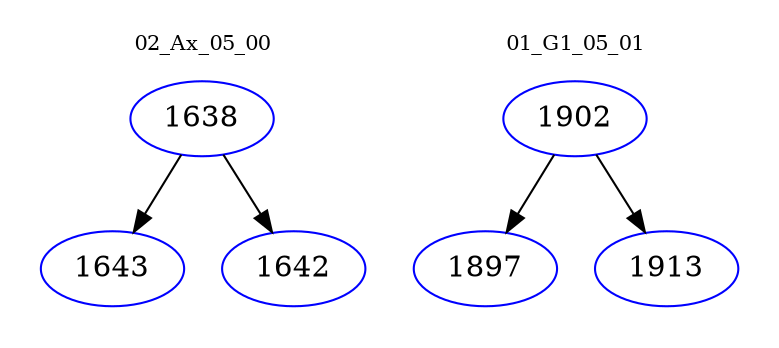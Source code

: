 digraph{
subgraph cluster_0 {
color = white
label = "02_Ax_05_00";
fontsize=10;
T0_1638 [label="1638", color="blue"]
T0_1638 -> T0_1643 [color="black"]
T0_1643 [label="1643", color="blue"]
T0_1638 -> T0_1642 [color="black"]
T0_1642 [label="1642", color="blue"]
}
subgraph cluster_1 {
color = white
label = "01_G1_05_01";
fontsize=10;
T1_1902 [label="1902", color="blue"]
T1_1902 -> T1_1897 [color="black"]
T1_1897 [label="1897", color="blue"]
T1_1902 -> T1_1913 [color="black"]
T1_1913 [label="1913", color="blue"]
}
}

